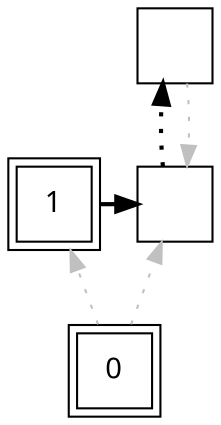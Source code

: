 digraph G {
rankdir = BT;
Node [ fontname="Apple Symbols"];
Player		[ label="1" shape=square peripheries=2];
Ground		[ label="0" shape=square peripheries=2];
Island0		[ label="" shape=square];
Island1		[ label="" shape=square];
	"Ground" -> "Player" [style=dotted color="gray"];
	"Player" -> "Island0" [constraint=false  penwidth=2];
	"Island1" -> "Island0" [style=dotted color="gray"];
	"Ground" -> "Island0" [style=dotted color="gray"];
	"Island0" -> "Island1" [style=dotted  penwidth=2];
}